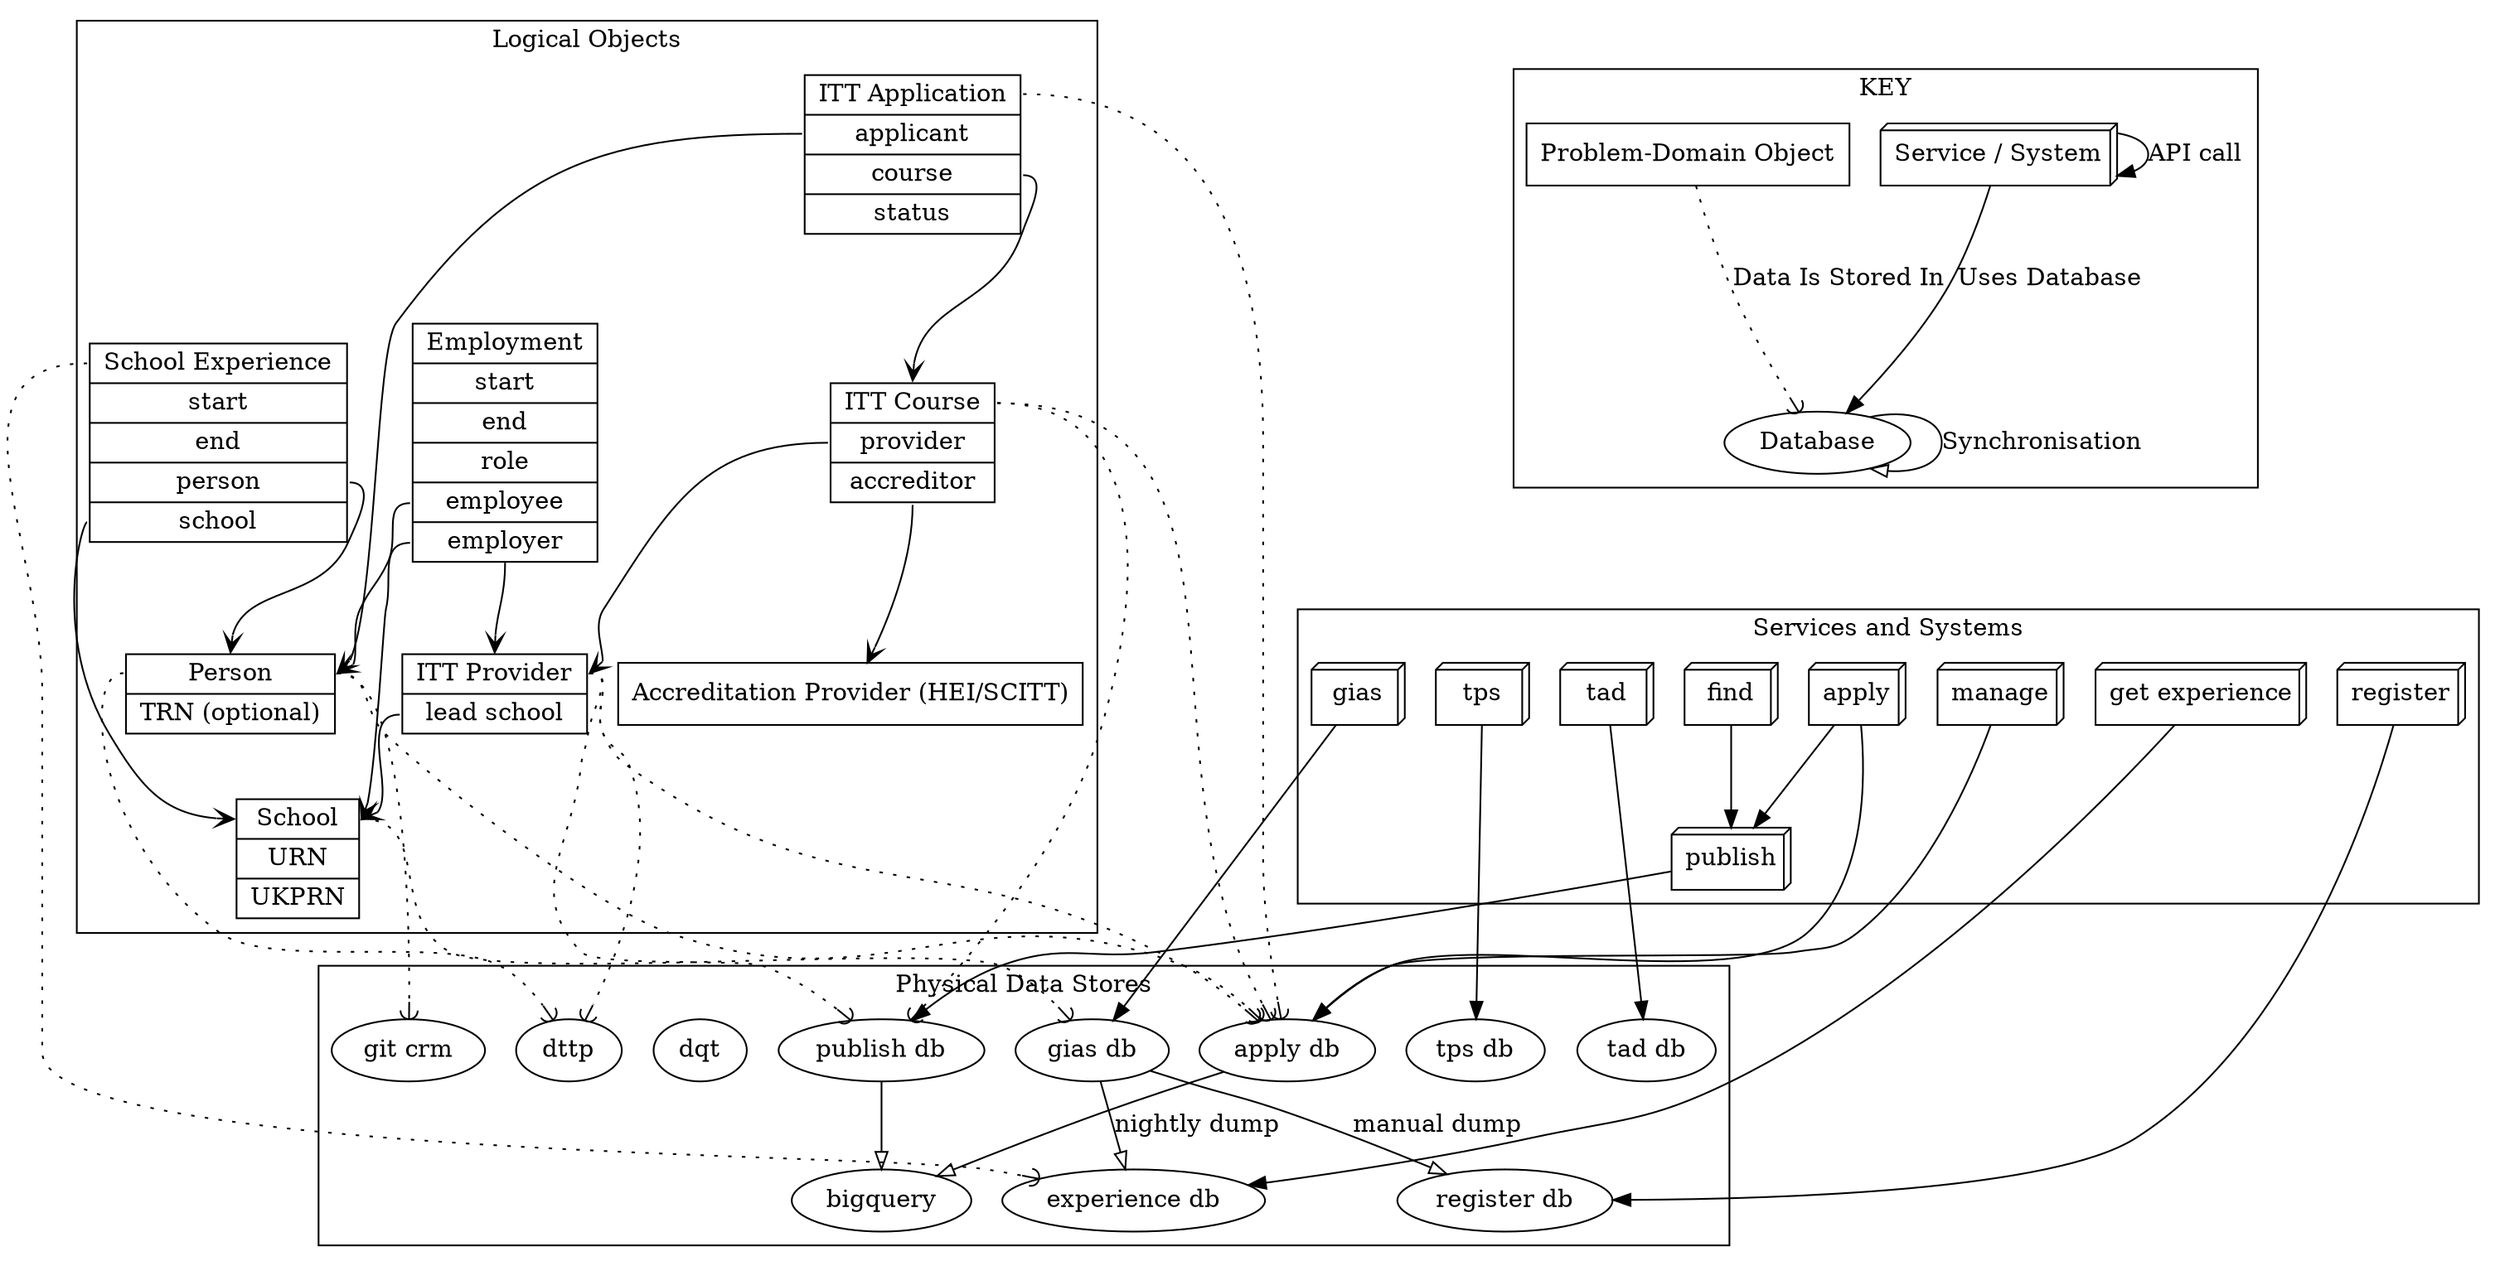 digraph DfE {



subgraph cluster_logical {
         label = "Logical Objects";
         node [shape=record];

         edge [arrowhead=vee];

         // Problem Domain Objects, with edges indicating references

         /*
         STYLE GUIDE

         1) Use vertical record nodes for objects, with a <root> field for the
         title at the top.

         2) Represent references like pointers or foreign keys - arrows from the
         thing that stores an ID to the thing that has that ID. Use fields to
         indicate which field stores the ID, and reference the <root> field on
         the target to avoid confusion.

         3) Don't explicitly represent the storing of history. For instance, we
         want a history of lead school relationships from a provider so we can
         know who WAS the lead school or who is SCHEDULED to be the lead school,
         but we don't explicitly show this in the diagram. However, things like
         employments that have a start/end as well as some other useful
         properties (such as the role) we DO explicitly show, even though their
         start/end forms a history, as there's other imoprtant state to show, or
         a potential many-to-many relationship (as is the case with school experience).

         4) Avoid cluttering the diagram with technical details: keep it
         problem-domain focussed. Omit obvious uninteresting fields (names,
         etc). Summarise groups of fields ("contact details" rather than
         address1, address2, ...)

         */

         "school" [
         label = "{<root> School | <urn> URN | <ukprn> UKPRN}"
         ];

         "itt-provider" [
         label = "{<root> ITT Provider | <lead> lead school}"
         ];
         "itt-provider":lead -> "school":root

         "accreditation-provider" [
                  label = "{<root> Accreditation Provider (HEI/SCITT) }"
         ];

         "person" [
         label = "{<root> Person | TRN (optional) }"
         ];

         "employment" [
         label = "{<root> Employment | start | end | role | <employee> employee | <employer> employer }"
         ];
         "employment":employee -> "person":root
         "employment":employer -> "itt-provider":root
         "employment":employer -> "school":root

         "school-experience" [
         label = "{<root> School Experience | start | end | <person> person | <school> school}"
         ];
         "school-experience":person -> "person":root
         "school-experience":school -> "school":root

         // Lead school MIGHT be a property of the course, not the itt-provider
         "itt-course" [
         label = "{<root> ITT Course | <provider> provider | <accreditor> accreditor}"
         ];
         "itt-course":provider -> "itt-provider":root
         "itt-course":accreditor -> "accreditation-provider":root

         "itt-application" [
         label = "{<root> ITT Application | <applicant> applicant | <course> course | status}"
         ];
         "itt-application":applicant -> person:root
         "itt-application":course -> "itt-course":root
}

subgraph cluster_physical {
         label = "Physical Data Stores";
         node [shape = oval];

         edge [arrowhead = onormal];

         // Physical Data Stores, with edges indicating synchronising data flow

         // Synchronisations done within an existing component (like the
         // updating of bigquery by the services) or by a dedicated data
         // synchronising system should be indicated here; any synchronisation that
         // involves some interesting processing should really be indicated by a
         // service/system in the next section that talks to source and sink
         // DBs. Use your judgement to decide what would make for a clearer
         // diagram.

         "git crm";
         "publish db";
         "experience db"; // GIAS database
         "apply db";

         "dttp";
         "tad db";
         "dqt";
         "tps db";

         "gias db";

         "bigquery";

         // Data flows: services updating bigquery in real time
         "publish db" -> "bigquery";
         "apply db" -> "bigquery";

         // Data flows: Things taking dumps of GIAS via the bulk download - see https://github.com/search?q=org%3ADFE-Digital+ea-edubase-api-prod&type=code for more to add in future
         "gias db" -> "register db" [label="manual dump"];
         "gias db" -> "experience db" [label="nightly dump"];
}

subgraph {
         // Relationship between physical and logical data stores; edges from logical to physical realisation
         edge [ arrowhead = curve; style = dotted;]

         // Sorted by the physical DB (arrow target)

         "person":root -> "git crm";

         "itt-provider":root -> "publish db"
         "itt-course":root -> "publish db"

         "school-experience":root -> "experience db"

         "person":root -> "apply db"
         "itt-provider":root -> "apply db"
         "itt-course":root -> "apply db"
         "itt-application":root -> "apply db"

         "school":root -> "gias db";

         "itt-provider":root -> "dttp";
         "person":root -> "dttp";
}

subgraph cluster_actors {
         // Services and software agents, with edges indicating "uses", either a database connection or calling an API or similar

         label = "Services and Systems";
         node [ shape = box3d;]
         edge [ arrowhead = normal;]

         "find"
         "find" -> "publish"

         "apply"
         "apply" -> "apply db"
         "apply" -> "publish"

         "manage"
         "manage" -> "apply db"

         "publish"
         "publish" -> "publish db"

         "tps"
         "tps" -> "tps db"

         "get experience"
         "get experience" -> "experience db"

         "tad"
         "tad" -> "tad db"

         "gias"
         "gias" -> "gias db"

         "register"
         "register" -> "register db"
}

subgraph cluster_key {
        label = "KEY"

        "service" [ label = "Service / System"; shape = box3d ];
        "database" [ label = "Database"; shape = oval ];
        "object" [ label = "Problem-Domain Object"; shape = record ];

        "service" -> "service" [ label = "API call"; arrowhead = normal; ]
        "service" -> "database" [ label = "Uses Database"; ]
        "database" -> "database" [ label = "Synchronisation"; arrowhead = onormal; ]
        "object" -> "database" [ label = "Data Is Stored In"; arrowhead = curve; style = dotted; ]
}

}
